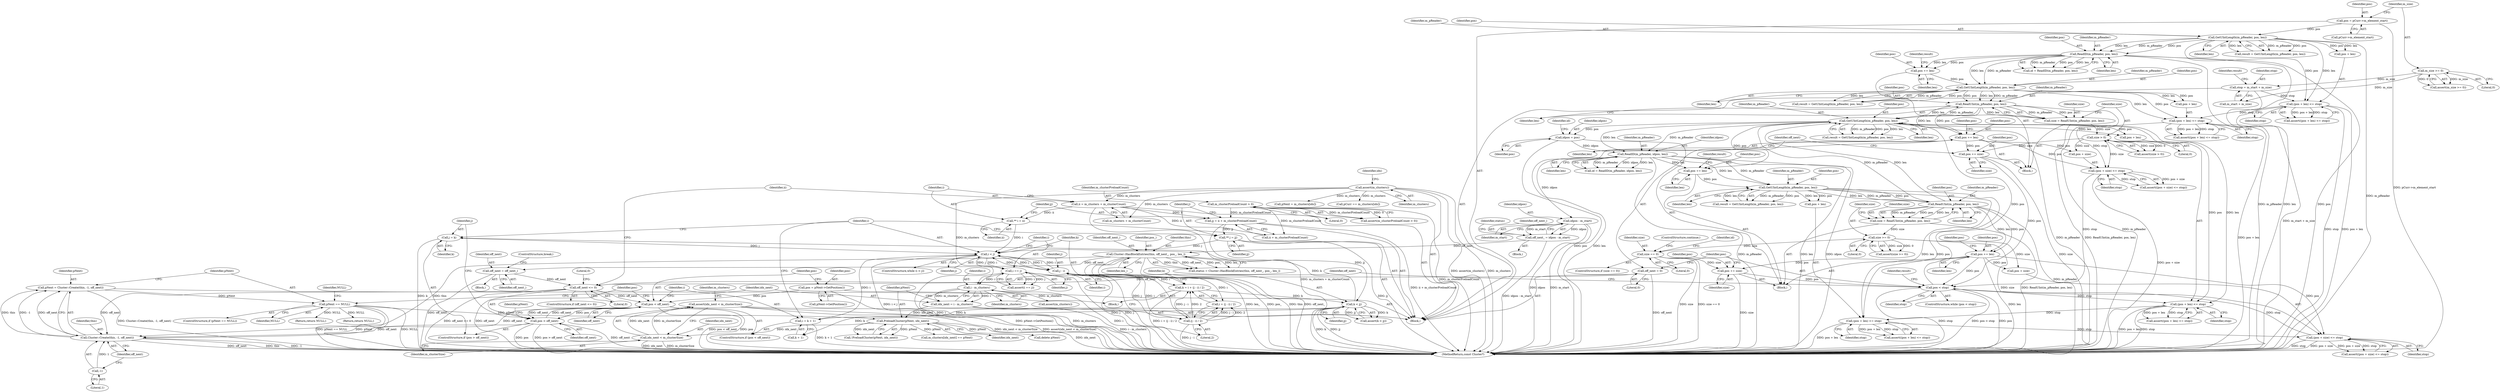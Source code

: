 digraph "0_Android_cc274e2abe8b2a6698a5c47d8aa4bb45f1f9538d_20@API" {
"1000534" [label="(Call,assert(idx_next < m_clusterSize))"];
"1000535" [label="(Call,idx_next < m_clusterSize)"];
"1000524" [label="(Call,PreloadCluster(pNext, idx_next))"];
"1000511" [label="(Call,pNext == NULL)"];
"1000503" [label="(Call,pNext = Cluster::Create(this, -1, off_next))"];
"1000505" [label="(Call,Cluster::Create(this, -1, off_next))"];
"1000401" [label="(Call,Cluster::HasBlockEntries(this, off_next_, pos_, len_))"];
"1000391" [label="(Call,off_next_ = idpos - m_start)"];
"1000393" [label="(Call,idpos - m_start)"];
"1000331" [label="(Call,ReadID(m_pReader, idpos, len))"];
"1000304" [label="(Call,GetUIntLength(m_pReader, pos, len))"];
"1000363" [label="(Call,ReadUInt(m_pReader, pos, len))"];
"1000346" [label="(Call,GetUIntLength(m_pReader, pos, len))"];
"1000341" [label="(Call,pos += len)"];
"1000271" [label="(Call,ReadUInt(m_pReader, pos, len))"];
"1000254" [label="(Call,GetUIntLength(m_pReader, pos, len))"];
"1000239" [label="(Call,ReadID(m_pReader, pos, len))"];
"1000216" [label="(Call,GetUIntLength(m_pReader, pos, len))"];
"1000196" [label="(Call,pos = pCurr->m_element_start)"];
"1000249" [label="(Call,pos += len)"];
"1000296" [label="(Call,pos < stop)"];
"1000419" [label="(Call,pos += size)"];
"1000381" [label="(Call,size == 0)"];
"1000368" [label="(Call,size >= 0)"];
"1000361" [label="(Call,size = ReadUInt(m_pReader, pos, len))"];
"1000371" [label="(Call,pos += len)"];
"1000288" [label="(Call,pos += size)"];
"1000276" [label="(Call,size > 0)"];
"1000269" [label="(Call,size = ReadUInt(m_pReader, pos, len))"];
"1000279" [label="(Call,pos += len)"];
"1000283" [label="(Call,(pos + size) <= stop)"];
"1000263" [label="(Call,(pos + len) <= stop)"];
"1000225" [label="(Call,(pos + len) <= stop)"];
"1000206" [label="(Call,stop = m_start + m_size)"];
"1000202" [label="(Call,m_size >= 0)"];
"1000375" [label="(Call,(pos + size) <= stop)"];
"1000355" [label="(Call,(pos + len) <= stop)"];
"1000313" [label="(Call,(pos + len) <= stop)"];
"1000325" [label="(Call,idpos = pos)"];
"1000507" [label="(Call,-1)"];
"1000423" [label="(Call,off_next <= 0)"];
"1000292" [label="(Call,off_next = 0)"];
"1000415" [label="(Call,off_next = off_next_)"];
"1000490" [label="(Call,pos > off_next)"];
"1000480" [label="(Call,pos < off_next)"];
"1000476" [label="(Call,pos = pNext->GetPosition())"];
"1000517" [label="(Call,idx_next = i - m_clusters)"];
"1000519" [label="(Call,i - m_clusters)"];
"1000500" [label="(Call,i == j)"];
"1000447" [label="(Call,i < j)"];
"1000434" [label="(Call,** i = ii)"];
"1000428" [label="(Call,ii = m_clusters + m_clusterCount)"];
"1000134" [label="(Call,assert(m_clusters))"];
"1000483" [label="(Call,i = k + 1)"];
"1000461" [label="(Call,k < jj)"];
"1000451" [label="(Call,k = i + (j - i) / 2)"];
"1000456" [label="(Call,j - i)"];
"1000455" [label="(Call,(j - i) / 2)"];
"1000437" [label="(Call,jj = ii + m_clusterPreloadCount)"];
"1000192" [label="(Call,m_clusterPreloadCount > 0)"];
"1000493" [label="(Call,j = k)"];
"1000443" [label="(Call,** j = jj)"];
"1000204" [label="(Literal,0)"];
"1000393" [label="(Call,idpos - m_start)"];
"1000528" [label="(Call,delete pNext)"];
"1000478" [label="(Call,pNext->GetPosition())"];
"1000546" [label="(MethodReturn,const Cluster*)"];
"1000504" [label="(Identifier,pNext)"];
"1000170" [label="(Call,pNext = m_clusters[idx])"];
"1000296" [label="(Call,pos < stop)"];
"1000257" [label="(Identifier,len)"];
"1000191" [label="(Call,assert(m_clusterPreloadCount > 0))"];
"1000217" [label="(Identifier,m_pReader)"];
"1000284" [label="(Call,pos + size)"];
"1000343" [label="(Identifier,len)"];
"1000444" [label="(Identifier,j)"];
"1000297" [label="(Identifier,pos)"];
"1000436" [label="(Identifier,ii)"];
"1000517" [label="(Call,idx_next = i - m_clusters)"];
"1000194" [label="(Literal,0)"];
"1000514" [label="(Return,return NULL;)"];
"1000255" [label="(Identifier,m_pReader)"];
"1000519" [label="(Call,i - m_clusters)"];
"1000198" [label="(Call,pCurr->m_element_start)"];
"1000510" [label="(ControlStructure,if (pNext == NULL))"];
"1000304" [label="(Call,GetUIntLength(m_pReader, pos, len))"];
"1000384" [label="(ControlStructure,continue;)"];
"1000419" [label="(Call,pos += size)"];
"1000362" [label="(Identifier,size)"];
"1000347" [label="(Identifier,m_pReader)"];
"1000536" [label="(Identifier,idx_next)"];
"1000373" [label="(Identifier,len)"];
"1000387" [label="(Identifier,id)"];
"1000523" [label="(Call,!PreloadCluster(pNext, idx_next))"];
"1000507" [label="(Call,-1)"];
"1000428" [label="(Call,ii = m_clusters + m_clusterCount)"];
"1000126" [label="(Block,)"];
"1000263" [label="(Call,(pos + len) <= stop)"];
"1000375" [label="(Call,(pos + size) <= stop)"];
"1000299" [label="(Block,)"];
"1000256" [label="(Identifier,pos)"];
"1000420" [label="(Identifier,pos)"];
"1000511" [label="(Call,pNext == NULL)"];
"1000445" [label="(Identifier,jj)"];
"1000237" [label="(Call,id = ReadID(m_pReader, pos, len))"];
"1000451" [label="(Call,k = i + (j - i) / 2)"];
"1000278" [label="(Literal,0)"];
"1000206" [label="(Call,stop = m_start + m_size)"];
"1000479" [label="(ControlStructure,if (pos < off_next))"];
"1000424" [label="(Identifier,off_next)"];
"1000313" [label="(Call,(pos + len) <= stop)"];
"1000369" [label="(Identifier,size)"];
"1000380" [label="(ControlStructure,if (size == 0))"];
"1000285" [label="(Identifier,pos)"];
"1000524" [label="(Call,PreloadCluster(pNext, idx_next))"];
"1000429" [label="(Identifier,ii)"];
"1000491" [label="(Identifier,pos)"];
"1000521" [label="(Identifier,m_clusters)"];
"1000495" [label="(Identifier,k)"];
"1000485" [label="(Call,k + 1)"];
"1000381" [label="(Call,size == 0)"];
"1000448" [label="(Identifier,i)"];
"1000239" [label="(Call,ReadID(m_pReader, pos, len))"];
"1000461" [label="(Call,k < jj)"];
"1000356" [label="(Call,pos + len)"];
"1000498" [label="(Identifier,pNext)"];
"1000270" [label="(Identifier,size)"];
"1000537" [label="(Identifier,m_clusterSize)"];
"1000400" [label="(Identifier,status)"];
"1000251" [label="(Identifier,len)"];
"1000202" [label="(Call,m_size >= 0)"];
"1000367" [label="(Call,assert(size >= 0))"];
"1000417" [label="(Identifier,off_next_)"];
"1000443" [label="(Call,** j = jj)"];
"1000354" [label="(Call,assert((pos + len) <= stop))"];
"1000216" [label="(Call,GetUIntLength(m_pReader, pos, len))"];
"1000219" [label="(Identifier,len)"];
"1000414" [label="(Block,)"];
"1000463" [label="(Identifier,jj)"];
"1000453" [label="(Call,i + (j - i) / 2)"];
"1000376" [label="(Call,pos + size)"];
"1000289" [label="(Identifier,pos)"];
"1000314" [label="(Call,pos + len)"];
"1000481" [label="(Identifier,pos)"];
"1000430" [label="(Call,m_clusters + m_clusterCount)"];
"1000306" [label="(Identifier,pos)"];
"1000427" [label="(Literal,0)"];
"1000365" [label="(Identifier,pos)"];
"1000156" [label="(Call,pCurr == m_clusters[idx])"];
"1000293" [label="(Identifier,off_next)"];
"1000334" [label="(Identifier,len)"];
"1000224" [label="(Call,assert((pos + len) <= stop))"];
"1000267" [label="(Identifier,stop)"];
"1000435" [label="(Identifier,i)"];
"1000456" [label="(Call,j - i)"];
"1000346" [label="(Call,GetUIntLength(m_pReader, pos, len))"];
"1000404" [label="(Identifier,pos_)"];
"1000422" [label="(ControlStructure,if (off_next <= 0))"];
"1000402" [label="(Identifier,this)"];
"1000207" [label="(Identifier,stop)"];
"1000382" [label="(Identifier,size)"];
"1000395" [label="(Identifier,m_start)"];
"1000277" [label="(Identifier,size)"];
"1000421" [label="(Identifier,size)"];
"1000345" [label="(Identifier,result)"];
"1000333" [label="(Identifier,idpos)"];
"1000295" [label="(ControlStructure,while (pos < stop))"];
"1000415" [label="(Call,off_next = off_next_)"];
"1000477" [label="(Identifier,pos)"];
"1000423" [label="(Call,off_next <= 0)"];
"1000541" [label="(Identifier,m_clusters)"];
"1000192" [label="(Call,m_clusterPreloadCount > 0)"];
"1000459" [label="(Literal,2)"];
"1000226" [label="(Call,pos + len)"];
"1000264" [label="(Call,pos + len)"];
"1000325" [label="(Call,idpos = pos)"];
"1000242" [label="(Identifier,len)"];
"1000501" [label="(Identifier,i)"];
"1000403" [label="(Identifier,off_next_)"];
"1000416" [label="(Identifier,off_next)"];
"1000332" [label="(Identifier,m_pReader)"];
"1000283" [label="(Call,(pos + size) <= stop)"];
"1000476" [label="(Call,pos = pNext->GetPosition())"];
"1000425" [label="(Literal,0)"];
"1000520" [label="(Identifier,i)"];
"1000499" [label="(Call,assert(i == j))"];
"1000331" [label="(Call,ReadID(m_pReader, idpos, len))"];
"1000329" [label="(Call,id = ReadID(m_pReader, idpos, len))"];
"1000208" [label="(Call,m_start + m_size)"];
"1000215" [label="(Identifier,result)"];
"1000290" [label="(Identifier,size)"];
"1000305" [label="(Identifier,m_pReader)"];
"1000392" [label="(Identifier,off_next_)"];
"1000249" [label="(Call,pos += len)"];
"1000327" [label="(Identifier,pos)"];
"1000364" [label="(Identifier,m_pReader)"];
"1000492" [label="(Identifier,off_next)"];
"1000196" [label="(Call,pos = pCurr->m_element_start)"];
"1000225" [label="(Call,(pos + len) <= stop)"];
"1000493" [label="(Call,j = k)"];
"1000439" [label="(Call,ii + m_clusterPreloadCount)"];
"1000539" [label="(Call,m_clusters[idx_next] == pNext)"];
"1000302" [label="(Call,result = GetUIntLength(m_pReader, pos, len))"];
"1000253" [label="(Identifier,result)"];
"1000342" [label="(Identifier,pos)"];
"1000534" [label="(Call,assert(idx_next < m_clusterSize))"];
"1000218" [label="(Identifier,pos)"];
"1000361" [label="(Call,size = ReadUInt(m_pReader, pos, len))"];
"1000303" [label="(Identifier,result)"];
"1000490" [label="(Call,pos > off_next)"];
"1000532" [label="(Call,assert(m_clusters))"];
"1000279" [label="(Call,pos += len)"];
"1000513" [label="(Identifier,NULL)"];
"1000250" [label="(Identifier,pos)"];
"1000355" [label="(Call,(pos + len) <= stop)"];
"1000434" [label="(Call,** i = ii)"];
"1000214" [label="(Call,result = GetUIntLength(m_pReader, pos, len))"];
"1000280" [label="(Identifier,pos)"];
"1000399" [label="(Call,status = Cluster::HasBlockEntries(this, off_next_, pos_, len_))"];
"1000312" [label="(Call,assert((pos + len) <= stop))"];
"1000241" [label="(Identifier,pos)"];
"1000383" [label="(Literal,0)"];
"1000240" [label="(Identifier,m_pReader)"];
"1000330" [label="(Identifier,id)"];
"1000530" [label="(Return,return NULL;)"];
"1000281" [label="(Identifier,len)"];
"1000401" [label="(Call,Cluster::HasBlockEntries(this, off_next_, pos_, len_))"];
"1000405" [label="(Identifier,len_)"];
"1000437" [label="(Call,jj = ii + m_clusterPreloadCount)"];
"1000211" [label="(Block,)"];
"1000288" [label="(Call,pos += size)"];
"1000508" [label="(Literal,1)"];
"1000374" [label="(Call,assert((pos + size) <= stop))"];
"1000368" [label="(Call,size >= 0)"];
"1000484" [label="(Identifier,i)"];
"1000341" [label="(Call,pos += len)"];
"1000307" [label="(Identifier,len)"];
"1000482" [label="(Identifier,off_next)"];
"1000460" [label="(Call,assert(k < jj))"];
"1000450" [label="(Block,)"];
"1000455" [label="(Call,(j - i) / 2)"];
"1000458" [label="(Identifier,i)"];
"1000391" [label="(Call,off_next_ = idpos - m_start)"];
"1000282" [label="(Call,assert((pos + size) <= stop))"];
"1000526" [label="(Identifier,idx_next)"];
"1000349" [label="(Identifier,len)"];
"1000294" [label="(Literal,0)"];
"1000418" [label="(ControlStructure,break;)"];
"1000274" [label="(Identifier,len)"];
"1000135" [label="(Identifier,m_clusters)"];
"1000489" [label="(ControlStructure,if (pos > off_next))"];
"1000438" [label="(Identifier,jj)"];
"1000197" [label="(Identifier,pos)"];
"1000359" [label="(Identifier,stop)"];
"1000138" [label="(Identifier,idx)"];
"1000535" [label="(Call,idx_next < m_clusterSize)"];
"1000348" [label="(Identifier,pos)"];
"1000275" [label="(Call,assert(size > 0))"];
"1000229" [label="(Identifier,stop)"];
"1000506" [label="(Identifier,this)"];
"1000273" [label="(Identifier,pos)"];
"1000494" [label="(Identifier,j)"];
"1000254" [label="(Call,GetUIntLength(m_pReader, pos, len))"];
"1000203" [label="(Identifier,m_size)"];
"1000366" [label="(Identifier,len)"];
"1000262" [label="(Call,assert((pos + len) <= stop))"];
"1000201" [label="(Call,assert(m_size >= 0))"];
"1000394" [label="(Identifier,idpos)"];
"1000446" [label="(ControlStructure,while (i < j))"];
"1000193" [label="(Identifier,m_clusterPreloadCount)"];
"1000372" [label="(Identifier,pos)"];
"1000483" [label="(Call,i = k + 1)"];
"1000272" [label="(Identifier,m_pReader)"];
"1000271" [label="(Call,ReadUInt(m_pReader, pos, len))"];
"1000462" [label="(Identifier,k)"];
"1000269" [label="(Call,size = ReadUInt(m_pReader, pos, len))"];
"1000503" [label="(Call,pNext = Cluster::Create(this, -1, off_next))"];
"1000287" [label="(Identifier,stop)"];
"1000298" [label="(Identifier,stop)"];
"1000317" [label="(Identifier,stop)"];
"1000505" [label="(Call,Cluster::Create(this, -1, off_next))"];
"1000457" [label="(Identifier,j)"];
"1000512" [label="(Identifier,pNext)"];
"1000370" [label="(Literal,0)"];
"1000371" [label="(Call,pos += len)"];
"1000363" [label="(Call,ReadUInt(m_pReader, pos, len))"];
"1000292" [label="(Call,off_next = 0)"];
"1000525" [label="(Identifier,pNext)"];
"1000389" [label="(Block,)"];
"1000344" [label="(Call,result = GetUIntLength(m_pReader, pos, len))"];
"1000377" [label="(Identifier,pos)"];
"1000502" [label="(Identifier,j)"];
"1000252" [label="(Call,result = GetUIntLength(m_pReader, pos, len))"];
"1000452" [label="(Identifier,k)"];
"1000447" [label="(Call,i < j)"];
"1000518" [label="(Identifier,idx_next)"];
"1000509" [label="(Identifier,off_next)"];
"1000480" [label="(Call,pos < off_next)"];
"1000134" [label="(Call,assert(m_clusters))"];
"1000276" [label="(Call,size > 0)"];
"1000379" [label="(Identifier,stop)"];
"1000515" [label="(Identifier,NULL)"];
"1000500" [label="(Call,i == j)"];
"1000449" [label="(Identifier,j)"];
"1000326" [label="(Identifier,idpos)"];
"1000534" -> "1000126"  [label="AST: "];
"1000534" -> "1000535"  [label="CFG: "];
"1000535" -> "1000534"  [label="AST: "];
"1000541" -> "1000534"  [label="CFG: "];
"1000534" -> "1000546"  [label="DDG: assert(idx_next < m_clusterSize)"];
"1000534" -> "1000546"  [label="DDG: idx_next < m_clusterSize"];
"1000535" -> "1000534"  [label="DDG: idx_next"];
"1000535" -> "1000534"  [label="DDG: m_clusterSize"];
"1000535" -> "1000537"  [label="CFG: "];
"1000536" -> "1000535"  [label="AST: "];
"1000537" -> "1000535"  [label="AST: "];
"1000535" -> "1000546"  [label="DDG: idx_next"];
"1000535" -> "1000546"  [label="DDG: m_clusterSize"];
"1000524" -> "1000535"  [label="DDG: idx_next"];
"1000524" -> "1000523"  [label="AST: "];
"1000524" -> "1000526"  [label="CFG: "];
"1000525" -> "1000524"  [label="AST: "];
"1000526" -> "1000524"  [label="AST: "];
"1000523" -> "1000524"  [label="CFG: "];
"1000524" -> "1000546"  [label="DDG: idx_next"];
"1000524" -> "1000523"  [label="DDG: pNext"];
"1000524" -> "1000523"  [label="DDG: idx_next"];
"1000511" -> "1000524"  [label="DDG: pNext"];
"1000517" -> "1000524"  [label="DDG: idx_next"];
"1000524" -> "1000528"  [label="DDG: pNext"];
"1000524" -> "1000539"  [label="DDG: pNext"];
"1000511" -> "1000510"  [label="AST: "];
"1000511" -> "1000513"  [label="CFG: "];
"1000512" -> "1000511"  [label="AST: "];
"1000513" -> "1000511"  [label="AST: "];
"1000515" -> "1000511"  [label="CFG: "];
"1000518" -> "1000511"  [label="CFG: "];
"1000511" -> "1000546"  [label="DDG: NULL"];
"1000511" -> "1000546"  [label="DDG: pNext == NULL"];
"1000511" -> "1000546"  [label="DDG: pNext"];
"1000503" -> "1000511"  [label="DDG: pNext"];
"1000511" -> "1000514"  [label="DDG: NULL"];
"1000511" -> "1000530"  [label="DDG: NULL"];
"1000503" -> "1000126"  [label="AST: "];
"1000503" -> "1000505"  [label="CFG: "];
"1000504" -> "1000503"  [label="AST: "];
"1000505" -> "1000503"  [label="AST: "];
"1000512" -> "1000503"  [label="CFG: "];
"1000503" -> "1000546"  [label="DDG: Cluster::Create(this, -1, off_next)"];
"1000505" -> "1000503"  [label="DDG: this"];
"1000505" -> "1000503"  [label="DDG: -1"];
"1000505" -> "1000503"  [label="DDG: off_next"];
"1000505" -> "1000509"  [label="CFG: "];
"1000506" -> "1000505"  [label="AST: "];
"1000507" -> "1000505"  [label="AST: "];
"1000509" -> "1000505"  [label="AST: "];
"1000505" -> "1000546"  [label="DDG: off_next"];
"1000505" -> "1000546"  [label="DDG: this"];
"1000505" -> "1000546"  [label="DDG: -1"];
"1000401" -> "1000505"  [label="DDG: this"];
"1000507" -> "1000505"  [label="DDG: 1"];
"1000423" -> "1000505"  [label="DDG: off_next"];
"1000490" -> "1000505"  [label="DDG: off_next"];
"1000480" -> "1000505"  [label="DDG: off_next"];
"1000401" -> "1000399"  [label="AST: "];
"1000401" -> "1000405"  [label="CFG: "];
"1000402" -> "1000401"  [label="AST: "];
"1000403" -> "1000401"  [label="AST: "];
"1000404" -> "1000401"  [label="AST: "];
"1000405" -> "1000401"  [label="AST: "];
"1000399" -> "1000401"  [label="CFG: "];
"1000401" -> "1000546"  [label="DDG: len_"];
"1000401" -> "1000546"  [label="DDG: pos_"];
"1000401" -> "1000546"  [label="DDG: this"];
"1000401" -> "1000546"  [label="DDG: off_next_"];
"1000401" -> "1000399"  [label="DDG: this"];
"1000401" -> "1000399"  [label="DDG: off_next_"];
"1000401" -> "1000399"  [label="DDG: pos_"];
"1000401" -> "1000399"  [label="DDG: len_"];
"1000391" -> "1000401"  [label="DDG: off_next_"];
"1000401" -> "1000415"  [label="DDG: off_next_"];
"1000391" -> "1000389"  [label="AST: "];
"1000391" -> "1000393"  [label="CFG: "];
"1000392" -> "1000391"  [label="AST: "];
"1000393" -> "1000391"  [label="AST: "];
"1000400" -> "1000391"  [label="CFG: "];
"1000391" -> "1000546"  [label="DDG: idpos - m_start"];
"1000393" -> "1000391"  [label="DDG: idpos"];
"1000393" -> "1000391"  [label="DDG: m_start"];
"1000393" -> "1000395"  [label="CFG: "];
"1000394" -> "1000393"  [label="AST: "];
"1000395" -> "1000393"  [label="AST: "];
"1000393" -> "1000546"  [label="DDG: idpos"];
"1000393" -> "1000546"  [label="DDG: m_start"];
"1000331" -> "1000393"  [label="DDG: idpos"];
"1000331" -> "1000329"  [label="AST: "];
"1000331" -> "1000334"  [label="CFG: "];
"1000332" -> "1000331"  [label="AST: "];
"1000333" -> "1000331"  [label="AST: "];
"1000334" -> "1000331"  [label="AST: "];
"1000329" -> "1000331"  [label="CFG: "];
"1000331" -> "1000546"  [label="DDG: len"];
"1000331" -> "1000546"  [label="DDG: idpos"];
"1000331" -> "1000546"  [label="DDG: m_pReader"];
"1000331" -> "1000329"  [label="DDG: m_pReader"];
"1000331" -> "1000329"  [label="DDG: idpos"];
"1000331" -> "1000329"  [label="DDG: len"];
"1000304" -> "1000331"  [label="DDG: m_pReader"];
"1000304" -> "1000331"  [label="DDG: len"];
"1000325" -> "1000331"  [label="DDG: idpos"];
"1000331" -> "1000341"  [label="DDG: len"];
"1000331" -> "1000346"  [label="DDG: m_pReader"];
"1000331" -> "1000346"  [label="DDG: len"];
"1000304" -> "1000302"  [label="AST: "];
"1000304" -> "1000307"  [label="CFG: "];
"1000305" -> "1000304"  [label="AST: "];
"1000306" -> "1000304"  [label="AST: "];
"1000307" -> "1000304"  [label="AST: "];
"1000302" -> "1000304"  [label="CFG: "];
"1000304" -> "1000546"  [label="DDG: m_pReader"];
"1000304" -> "1000302"  [label="DDG: m_pReader"];
"1000304" -> "1000302"  [label="DDG: pos"];
"1000304" -> "1000302"  [label="DDG: len"];
"1000363" -> "1000304"  [label="DDG: m_pReader"];
"1000363" -> "1000304"  [label="DDG: len"];
"1000271" -> "1000304"  [label="DDG: m_pReader"];
"1000271" -> "1000304"  [label="DDG: len"];
"1000296" -> "1000304"  [label="DDG: pos"];
"1000304" -> "1000313"  [label="DDG: pos"];
"1000304" -> "1000313"  [label="DDG: len"];
"1000304" -> "1000314"  [label="DDG: pos"];
"1000304" -> "1000314"  [label="DDG: len"];
"1000304" -> "1000325"  [label="DDG: pos"];
"1000304" -> "1000341"  [label="DDG: pos"];
"1000363" -> "1000361"  [label="AST: "];
"1000363" -> "1000366"  [label="CFG: "];
"1000364" -> "1000363"  [label="AST: "];
"1000365" -> "1000363"  [label="AST: "];
"1000366" -> "1000363"  [label="AST: "];
"1000361" -> "1000363"  [label="CFG: "];
"1000363" -> "1000546"  [label="DDG: m_pReader"];
"1000363" -> "1000361"  [label="DDG: m_pReader"];
"1000363" -> "1000361"  [label="DDG: pos"];
"1000363" -> "1000361"  [label="DDG: len"];
"1000346" -> "1000363"  [label="DDG: m_pReader"];
"1000346" -> "1000363"  [label="DDG: pos"];
"1000346" -> "1000363"  [label="DDG: len"];
"1000363" -> "1000371"  [label="DDG: len"];
"1000363" -> "1000371"  [label="DDG: pos"];
"1000346" -> "1000344"  [label="AST: "];
"1000346" -> "1000349"  [label="CFG: "];
"1000347" -> "1000346"  [label="AST: "];
"1000348" -> "1000346"  [label="AST: "];
"1000349" -> "1000346"  [label="AST: "];
"1000344" -> "1000346"  [label="CFG: "];
"1000346" -> "1000344"  [label="DDG: m_pReader"];
"1000346" -> "1000344"  [label="DDG: pos"];
"1000346" -> "1000344"  [label="DDG: len"];
"1000341" -> "1000346"  [label="DDG: pos"];
"1000346" -> "1000355"  [label="DDG: pos"];
"1000346" -> "1000355"  [label="DDG: len"];
"1000346" -> "1000356"  [label="DDG: pos"];
"1000346" -> "1000356"  [label="DDG: len"];
"1000341" -> "1000299"  [label="AST: "];
"1000341" -> "1000343"  [label="CFG: "];
"1000342" -> "1000341"  [label="AST: "];
"1000343" -> "1000341"  [label="AST: "];
"1000345" -> "1000341"  [label="CFG: "];
"1000271" -> "1000269"  [label="AST: "];
"1000271" -> "1000274"  [label="CFG: "];
"1000272" -> "1000271"  [label="AST: "];
"1000273" -> "1000271"  [label="AST: "];
"1000274" -> "1000271"  [label="AST: "];
"1000269" -> "1000271"  [label="CFG: "];
"1000271" -> "1000546"  [label="DDG: m_pReader"];
"1000271" -> "1000269"  [label="DDG: m_pReader"];
"1000271" -> "1000269"  [label="DDG: pos"];
"1000271" -> "1000269"  [label="DDG: len"];
"1000254" -> "1000271"  [label="DDG: m_pReader"];
"1000254" -> "1000271"  [label="DDG: pos"];
"1000254" -> "1000271"  [label="DDG: len"];
"1000271" -> "1000279"  [label="DDG: len"];
"1000271" -> "1000279"  [label="DDG: pos"];
"1000254" -> "1000252"  [label="AST: "];
"1000254" -> "1000257"  [label="CFG: "];
"1000255" -> "1000254"  [label="AST: "];
"1000256" -> "1000254"  [label="AST: "];
"1000257" -> "1000254"  [label="AST: "];
"1000252" -> "1000254"  [label="CFG: "];
"1000254" -> "1000252"  [label="DDG: m_pReader"];
"1000254" -> "1000252"  [label="DDG: pos"];
"1000254" -> "1000252"  [label="DDG: len"];
"1000239" -> "1000254"  [label="DDG: m_pReader"];
"1000239" -> "1000254"  [label="DDG: len"];
"1000249" -> "1000254"  [label="DDG: pos"];
"1000254" -> "1000263"  [label="DDG: pos"];
"1000254" -> "1000263"  [label="DDG: len"];
"1000254" -> "1000264"  [label="DDG: pos"];
"1000254" -> "1000264"  [label="DDG: len"];
"1000239" -> "1000237"  [label="AST: "];
"1000239" -> "1000242"  [label="CFG: "];
"1000240" -> "1000239"  [label="AST: "];
"1000241" -> "1000239"  [label="AST: "];
"1000242" -> "1000239"  [label="AST: "];
"1000237" -> "1000239"  [label="CFG: "];
"1000239" -> "1000546"  [label="DDG: m_pReader"];
"1000239" -> "1000546"  [label="DDG: len"];
"1000239" -> "1000546"  [label="DDG: pos"];
"1000239" -> "1000237"  [label="DDG: m_pReader"];
"1000239" -> "1000237"  [label="DDG: pos"];
"1000239" -> "1000237"  [label="DDG: len"];
"1000216" -> "1000239"  [label="DDG: m_pReader"];
"1000216" -> "1000239"  [label="DDG: pos"];
"1000216" -> "1000239"  [label="DDG: len"];
"1000239" -> "1000249"  [label="DDG: len"];
"1000239" -> "1000249"  [label="DDG: pos"];
"1000216" -> "1000214"  [label="AST: "];
"1000216" -> "1000219"  [label="CFG: "];
"1000217" -> "1000216"  [label="AST: "];
"1000218" -> "1000216"  [label="AST: "];
"1000219" -> "1000216"  [label="AST: "];
"1000214" -> "1000216"  [label="CFG: "];
"1000216" -> "1000546"  [label="DDG: m_pReader"];
"1000216" -> "1000214"  [label="DDG: m_pReader"];
"1000216" -> "1000214"  [label="DDG: pos"];
"1000216" -> "1000214"  [label="DDG: len"];
"1000196" -> "1000216"  [label="DDG: pos"];
"1000216" -> "1000225"  [label="DDG: pos"];
"1000216" -> "1000225"  [label="DDG: len"];
"1000216" -> "1000226"  [label="DDG: pos"];
"1000216" -> "1000226"  [label="DDG: len"];
"1000196" -> "1000126"  [label="AST: "];
"1000196" -> "1000198"  [label="CFG: "];
"1000197" -> "1000196"  [label="AST: "];
"1000198" -> "1000196"  [label="AST: "];
"1000203" -> "1000196"  [label="CFG: "];
"1000196" -> "1000546"  [label="DDG: pCurr->m_element_start"];
"1000249" -> "1000211"  [label="AST: "];
"1000249" -> "1000251"  [label="CFG: "];
"1000250" -> "1000249"  [label="AST: "];
"1000251" -> "1000249"  [label="AST: "];
"1000253" -> "1000249"  [label="CFG: "];
"1000296" -> "1000295"  [label="AST: "];
"1000296" -> "1000298"  [label="CFG: "];
"1000297" -> "1000296"  [label="AST: "];
"1000298" -> "1000296"  [label="AST: "];
"1000303" -> "1000296"  [label="CFG: "];
"1000424" -> "1000296"  [label="CFG: "];
"1000296" -> "1000546"  [label="DDG: stop"];
"1000296" -> "1000546"  [label="DDG: pos < stop"];
"1000296" -> "1000546"  [label="DDG: pos"];
"1000419" -> "1000296"  [label="DDG: pos"];
"1000288" -> "1000296"  [label="DDG: pos"];
"1000371" -> "1000296"  [label="DDG: pos"];
"1000283" -> "1000296"  [label="DDG: stop"];
"1000375" -> "1000296"  [label="DDG: stop"];
"1000296" -> "1000313"  [label="DDG: stop"];
"1000419" -> "1000299"  [label="AST: "];
"1000419" -> "1000421"  [label="CFG: "];
"1000420" -> "1000419"  [label="AST: "];
"1000421" -> "1000419"  [label="AST: "];
"1000297" -> "1000419"  [label="CFG: "];
"1000419" -> "1000546"  [label="DDG: size"];
"1000381" -> "1000419"  [label="DDG: size"];
"1000371" -> "1000419"  [label="DDG: pos"];
"1000381" -> "1000380"  [label="AST: "];
"1000381" -> "1000383"  [label="CFG: "];
"1000382" -> "1000381"  [label="AST: "];
"1000383" -> "1000381"  [label="AST: "];
"1000384" -> "1000381"  [label="CFG: "];
"1000387" -> "1000381"  [label="CFG: "];
"1000381" -> "1000546"  [label="DDG: size"];
"1000381" -> "1000546"  [label="DDG: size == 0"];
"1000368" -> "1000381"  [label="DDG: size"];
"1000368" -> "1000367"  [label="AST: "];
"1000368" -> "1000370"  [label="CFG: "];
"1000369" -> "1000368"  [label="AST: "];
"1000370" -> "1000368"  [label="AST: "];
"1000367" -> "1000368"  [label="CFG: "];
"1000368" -> "1000367"  [label="DDG: size"];
"1000368" -> "1000367"  [label="DDG: 0"];
"1000361" -> "1000368"  [label="DDG: size"];
"1000368" -> "1000375"  [label="DDG: size"];
"1000368" -> "1000376"  [label="DDG: size"];
"1000361" -> "1000299"  [label="AST: "];
"1000362" -> "1000361"  [label="AST: "];
"1000369" -> "1000361"  [label="CFG: "];
"1000361" -> "1000546"  [label="DDG: ReadUInt(m_pReader, pos, len)"];
"1000371" -> "1000299"  [label="AST: "];
"1000371" -> "1000373"  [label="CFG: "];
"1000372" -> "1000371"  [label="AST: "];
"1000373" -> "1000371"  [label="AST: "];
"1000377" -> "1000371"  [label="CFG: "];
"1000371" -> "1000546"  [label="DDG: len"];
"1000371" -> "1000375"  [label="DDG: pos"];
"1000371" -> "1000376"  [label="DDG: pos"];
"1000288" -> "1000211"  [label="AST: "];
"1000288" -> "1000290"  [label="CFG: "];
"1000289" -> "1000288"  [label="AST: "];
"1000290" -> "1000288"  [label="AST: "];
"1000293" -> "1000288"  [label="CFG: "];
"1000288" -> "1000546"  [label="DDG: size"];
"1000276" -> "1000288"  [label="DDG: size"];
"1000279" -> "1000288"  [label="DDG: pos"];
"1000276" -> "1000275"  [label="AST: "];
"1000276" -> "1000278"  [label="CFG: "];
"1000277" -> "1000276"  [label="AST: "];
"1000278" -> "1000276"  [label="AST: "];
"1000275" -> "1000276"  [label="CFG: "];
"1000276" -> "1000275"  [label="DDG: size"];
"1000276" -> "1000275"  [label="DDG: 0"];
"1000269" -> "1000276"  [label="DDG: size"];
"1000276" -> "1000283"  [label="DDG: size"];
"1000276" -> "1000284"  [label="DDG: size"];
"1000269" -> "1000211"  [label="AST: "];
"1000270" -> "1000269"  [label="AST: "];
"1000277" -> "1000269"  [label="CFG: "];
"1000269" -> "1000546"  [label="DDG: ReadUInt(m_pReader, pos, len)"];
"1000279" -> "1000211"  [label="AST: "];
"1000279" -> "1000281"  [label="CFG: "];
"1000280" -> "1000279"  [label="AST: "];
"1000281" -> "1000279"  [label="AST: "];
"1000285" -> "1000279"  [label="CFG: "];
"1000279" -> "1000546"  [label="DDG: len"];
"1000279" -> "1000283"  [label="DDG: pos"];
"1000279" -> "1000284"  [label="DDG: pos"];
"1000283" -> "1000282"  [label="AST: "];
"1000283" -> "1000287"  [label="CFG: "];
"1000284" -> "1000283"  [label="AST: "];
"1000287" -> "1000283"  [label="AST: "];
"1000282" -> "1000283"  [label="CFG: "];
"1000283" -> "1000546"  [label="DDG: pos + size"];
"1000283" -> "1000282"  [label="DDG: pos + size"];
"1000283" -> "1000282"  [label="DDG: stop"];
"1000263" -> "1000283"  [label="DDG: stop"];
"1000263" -> "1000262"  [label="AST: "];
"1000263" -> "1000267"  [label="CFG: "];
"1000264" -> "1000263"  [label="AST: "];
"1000267" -> "1000263"  [label="AST: "];
"1000262" -> "1000263"  [label="CFG: "];
"1000263" -> "1000546"  [label="DDG: pos + len"];
"1000263" -> "1000262"  [label="DDG: pos + len"];
"1000263" -> "1000262"  [label="DDG: stop"];
"1000225" -> "1000263"  [label="DDG: stop"];
"1000225" -> "1000224"  [label="AST: "];
"1000225" -> "1000229"  [label="CFG: "];
"1000226" -> "1000225"  [label="AST: "];
"1000229" -> "1000225"  [label="AST: "];
"1000224" -> "1000225"  [label="CFG: "];
"1000225" -> "1000546"  [label="DDG: pos + len"];
"1000225" -> "1000546"  [label="DDG: stop"];
"1000225" -> "1000224"  [label="DDG: pos + len"];
"1000225" -> "1000224"  [label="DDG: stop"];
"1000206" -> "1000225"  [label="DDG: stop"];
"1000206" -> "1000126"  [label="AST: "];
"1000206" -> "1000208"  [label="CFG: "];
"1000207" -> "1000206"  [label="AST: "];
"1000208" -> "1000206"  [label="AST: "];
"1000215" -> "1000206"  [label="CFG: "];
"1000206" -> "1000546"  [label="DDG: m_start + m_size"];
"1000202" -> "1000206"  [label="DDG: m_size"];
"1000202" -> "1000201"  [label="AST: "];
"1000202" -> "1000204"  [label="CFG: "];
"1000203" -> "1000202"  [label="AST: "];
"1000204" -> "1000202"  [label="AST: "];
"1000201" -> "1000202"  [label="CFG: "];
"1000202" -> "1000201"  [label="DDG: m_size"];
"1000202" -> "1000201"  [label="DDG: 0"];
"1000202" -> "1000208"  [label="DDG: m_size"];
"1000375" -> "1000374"  [label="AST: "];
"1000375" -> "1000379"  [label="CFG: "];
"1000376" -> "1000375"  [label="AST: "];
"1000379" -> "1000375"  [label="AST: "];
"1000374" -> "1000375"  [label="CFG: "];
"1000375" -> "1000546"  [label="DDG: pos + size"];
"1000375" -> "1000546"  [label="DDG: stop"];
"1000375" -> "1000374"  [label="DDG: pos + size"];
"1000375" -> "1000374"  [label="DDG: stop"];
"1000355" -> "1000375"  [label="DDG: stop"];
"1000355" -> "1000354"  [label="AST: "];
"1000355" -> "1000359"  [label="CFG: "];
"1000356" -> "1000355"  [label="AST: "];
"1000359" -> "1000355"  [label="AST: "];
"1000354" -> "1000355"  [label="CFG: "];
"1000355" -> "1000546"  [label="DDG: pos + len"];
"1000355" -> "1000354"  [label="DDG: pos + len"];
"1000355" -> "1000354"  [label="DDG: stop"];
"1000313" -> "1000355"  [label="DDG: stop"];
"1000313" -> "1000312"  [label="AST: "];
"1000313" -> "1000317"  [label="CFG: "];
"1000314" -> "1000313"  [label="AST: "];
"1000317" -> "1000313"  [label="AST: "];
"1000312" -> "1000313"  [label="CFG: "];
"1000313" -> "1000546"  [label="DDG: pos + len"];
"1000313" -> "1000546"  [label="DDG: stop"];
"1000313" -> "1000312"  [label="DDG: pos + len"];
"1000313" -> "1000312"  [label="DDG: stop"];
"1000325" -> "1000299"  [label="AST: "];
"1000325" -> "1000327"  [label="CFG: "];
"1000326" -> "1000325"  [label="AST: "];
"1000327" -> "1000325"  [label="AST: "];
"1000330" -> "1000325"  [label="CFG: "];
"1000325" -> "1000546"  [label="DDG: pos"];
"1000507" -> "1000508"  [label="CFG: "];
"1000508" -> "1000507"  [label="AST: "];
"1000509" -> "1000507"  [label="CFG: "];
"1000423" -> "1000422"  [label="AST: "];
"1000423" -> "1000425"  [label="CFG: "];
"1000424" -> "1000423"  [label="AST: "];
"1000425" -> "1000423"  [label="AST: "];
"1000427" -> "1000423"  [label="CFG: "];
"1000429" -> "1000423"  [label="CFG: "];
"1000423" -> "1000546"  [label="DDG: off_next <= 0"];
"1000423" -> "1000546"  [label="DDG: off_next"];
"1000292" -> "1000423"  [label="DDG: off_next"];
"1000415" -> "1000423"  [label="DDG: off_next"];
"1000423" -> "1000480"  [label="DDG: off_next"];
"1000292" -> "1000126"  [label="AST: "];
"1000292" -> "1000294"  [label="CFG: "];
"1000293" -> "1000292"  [label="AST: "];
"1000294" -> "1000292"  [label="AST: "];
"1000297" -> "1000292"  [label="CFG: "];
"1000292" -> "1000546"  [label="DDG: off_next"];
"1000415" -> "1000414"  [label="AST: "];
"1000415" -> "1000417"  [label="CFG: "];
"1000416" -> "1000415"  [label="AST: "];
"1000417" -> "1000415"  [label="AST: "];
"1000418" -> "1000415"  [label="CFG: "];
"1000415" -> "1000546"  [label="DDG: off_next_"];
"1000490" -> "1000489"  [label="AST: "];
"1000490" -> "1000492"  [label="CFG: "];
"1000491" -> "1000490"  [label="AST: "];
"1000492" -> "1000490"  [label="AST: "];
"1000494" -> "1000490"  [label="CFG: "];
"1000498" -> "1000490"  [label="CFG: "];
"1000490" -> "1000546"  [label="DDG: pos"];
"1000490" -> "1000546"  [label="DDG: pos > off_next"];
"1000490" -> "1000546"  [label="DDG: off_next"];
"1000490" -> "1000480"  [label="DDG: off_next"];
"1000480" -> "1000490"  [label="DDG: pos"];
"1000480" -> "1000490"  [label="DDG: off_next"];
"1000480" -> "1000479"  [label="AST: "];
"1000480" -> "1000482"  [label="CFG: "];
"1000481" -> "1000480"  [label="AST: "];
"1000482" -> "1000480"  [label="AST: "];
"1000484" -> "1000480"  [label="CFG: "];
"1000491" -> "1000480"  [label="CFG: "];
"1000480" -> "1000546"  [label="DDG: pos < off_next"];
"1000480" -> "1000546"  [label="DDG: pos"];
"1000476" -> "1000480"  [label="DDG: pos"];
"1000476" -> "1000450"  [label="AST: "];
"1000476" -> "1000478"  [label="CFG: "];
"1000477" -> "1000476"  [label="AST: "];
"1000478" -> "1000476"  [label="AST: "];
"1000481" -> "1000476"  [label="CFG: "];
"1000476" -> "1000546"  [label="DDG: pNext->GetPosition()"];
"1000517" -> "1000126"  [label="AST: "];
"1000517" -> "1000519"  [label="CFG: "];
"1000518" -> "1000517"  [label="AST: "];
"1000519" -> "1000517"  [label="AST: "];
"1000525" -> "1000517"  [label="CFG: "];
"1000517" -> "1000546"  [label="DDG: i - m_clusters"];
"1000519" -> "1000517"  [label="DDG: i"];
"1000519" -> "1000517"  [label="DDG: m_clusters"];
"1000519" -> "1000521"  [label="CFG: "];
"1000520" -> "1000519"  [label="AST: "];
"1000521" -> "1000519"  [label="AST: "];
"1000519" -> "1000546"  [label="DDG: i"];
"1000519" -> "1000546"  [label="DDG: m_clusters"];
"1000500" -> "1000519"  [label="DDG: i"];
"1000134" -> "1000519"  [label="DDG: m_clusters"];
"1000519" -> "1000532"  [label="DDG: m_clusters"];
"1000500" -> "1000499"  [label="AST: "];
"1000500" -> "1000502"  [label="CFG: "];
"1000501" -> "1000500"  [label="AST: "];
"1000502" -> "1000500"  [label="AST: "];
"1000499" -> "1000500"  [label="CFG: "];
"1000500" -> "1000546"  [label="DDG: j"];
"1000500" -> "1000546"  [label="DDG: i"];
"1000500" -> "1000499"  [label="DDG: i"];
"1000500" -> "1000499"  [label="DDG: j"];
"1000447" -> "1000500"  [label="DDG: i"];
"1000447" -> "1000500"  [label="DDG: j"];
"1000447" -> "1000446"  [label="AST: "];
"1000447" -> "1000449"  [label="CFG: "];
"1000448" -> "1000447"  [label="AST: "];
"1000449" -> "1000447"  [label="AST: "];
"1000452" -> "1000447"  [label="CFG: "];
"1000501" -> "1000447"  [label="CFG: "];
"1000447" -> "1000546"  [label="DDG: i < j"];
"1000434" -> "1000447"  [label="DDG: i"];
"1000483" -> "1000447"  [label="DDG: i"];
"1000456" -> "1000447"  [label="DDG: i"];
"1000456" -> "1000447"  [label="DDG: j"];
"1000493" -> "1000447"  [label="DDG: j"];
"1000443" -> "1000447"  [label="DDG: j"];
"1000447" -> "1000456"  [label="DDG: j"];
"1000447" -> "1000456"  [label="DDG: i"];
"1000434" -> "1000126"  [label="AST: "];
"1000434" -> "1000436"  [label="CFG: "];
"1000435" -> "1000434"  [label="AST: "];
"1000436" -> "1000434"  [label="AST: "];
"1000438" -> "1000434"  [label="CFG: "];
"1000428" -> "1000434"  [label="DDG: ii"];
"1000428" -> "1000126"  [label="AST: "];
"1000428" -> "1000430"  [label="CFG: "];
"1000429" -> "1000428"  [label="AST: "];
"1000430" -> "1000428"  [label="AST: "];
"1000435" -> "1000428"  [label="CFG: "];
"1000428" -> "1000546"  [label="DDG: m_clusters + m_clusterCount"];
"1000134" -> "1000428"  [label="DDG: m_clusters"];
"1000428" -> "1000437"  [label="DDG: ii"];
"1000428" -> "1000439"  [label="DDG: ii"];
"1000134" -> "1000126"  [label="AST: "];
"1000134" -> "1000135"  [label="CFG: "];
"1000135" -> "1000134"  [label="AST: "];
"1000138" -> "1000134"  [label="CFG: "];
"1000134" -> "1000546"  [label="DDG: assert(m_clusters)"];
"1000134" -> "1000546"  [label="DDG: m_clusters"];
"1000134" -> "1000156"  [label="DDG: m_clusters"];
"1000134" -> "1000170"  [label="DDG: m_clusters"];
"1000134" -> "1000430"  [label="DDG: m_clusters"];
"1000483" -> "1000479"  [label="AST: "];
"1000483" -> "1000485"  [label="CFG: "];
"1000484" -> "1000483"  [label="AST: "];
"1000485" -> "1000483"  [label="AST: "];
"1000448" -> "1000483"  [label="CFG: "];
"1000483" -> "1000546"  [label="DDG: k + 1"];
"1000461" -> "1000483"  [label="DDG: k"];
"1000461" -> "1000460"  [label="AST: "];
"1000461" -> "1000463"  [label="CFG: "];
"1000462" -> "1000461"  [label="AST: "];
"1000463" -> "1000461"  [label="AST: "];
"1000460" -> "1000461"  [label="CFG: "];
"1000461" -> "1000546"  [label="DDG: jj"];
"1000461" -> "1000546"  [label="DDG: k"];
"1000461" -> "1000460"  [label="DDG: k"];
"1000461" -> "1000460"  [label="DDG: jj"];
"1000451" -> "1000461"  [label="DDG: k"];
"1000437" -> "1000461"  [label="DDG: jj"];
"1000461" -> "1000485"  [label="DDG: k"];
"1000461" -> "1000493"  [label="DDG: k"];
"1000451" -> "1000450"  [label="AST: "];
"1000451" -> "1000453"  [label="CFG: "];
"1000452" -> "1000451"  [label="AST: "];
"1000453" -> "1000451"  [label="AST: "];
"1000462" -> "1000451"  [label="CFG: "];
"1000451" -> "1000546"  [label="DDG: i + (j - i) / 2"];
"1000456" -> "1000451"  [label="DDG: i"];
"1000455" -> "1000451"  [label="DDG: j - i"];
"1000455" -> "1000451"  [label="DDG: 2"];
"1000456" -> "1000455"  [label="AST: "];
"1000456" -> "1000458"  [label="CFG: "];
"1000457" -> "1000456"  [label="AST: "];
"1000458" -> "1000456"  [label="AST: "];
"1000459" -> "1000456"  [label="CFG: "];
"1000456" -> "1000546"  [label="DDG: j"];
"1000456" -> "1000453"  [label="DDG: i"];
"1000456" -> "1000455"  [label="DDG: j"];
"1000456" -> "1000455"  [label="DDG: i"];
"1000455" -> "1000453"  [label="AST: "];
"1000455" -> "1000459"  [label="CFG: "];
"1000459" -> "1000455"  [label="AST: "];
"1000453" -> "1000455"  [label="CFG: "];
"1000455" -> "1000546"  [label="DDG: j - i"];
"1000455" -> "1000453"  [label="DDG: j - i"];
"1000455" -> "1000453"  [label="DDG: 2"];
"1000437" -> "1000126"  [label="AST: "];
"1000437" -> "1000439"  [label="CFG: "];
"1000438" -> "1000437"  [label="AST: "];
"1000439" -> "1000437"  [label="AST: "];
"1000444" -> "1000437"  [label="CFG: "];
"1000437" -> "1000546"  [label="DDG: ii + m_clusterPreloadCount"];
"1000192" -> "1000437"  [label="DDG: m_clusterPreloadCount"];
"1000437" -> "1000443"  [label="DDG: jj"];
"1000192" -> "1000191"  [label="AST: "];
"1000192" -> "1000194"  [label="CFG: "];
"1000193" -> "1000192"  [label="AST: "];
"1000194" -> "1000192"  [label="AST: "];
"1000191" -> "1000192"  [label="CFG: "];
"1000192" -> "1000546"  [label="DDG: m_clusterPreloadCount"];
"1000192" -> "1000191"  [label="DDG: m_clusterPreloadCount"];
"1000192" -> "1000191"  [label="DDG: 0"];
"1000192" -> "1000439"  [label="DDG: m_clusterPreloadCount"];
"1000493" -> "1000489"  [label="AST: "];
"1000493" -> "1000495"  [label="CFG: "];
"1000494" -> "1000493"  [label="AST: "];
"1000495" -> "1000493"  [label="AST: "];
"1000448" -> "1000493"  [label="CFG: "];
"1000493" -> "1000546"  [label="DDG: k"];
"1000443" -> "1000126"  [label="AST: "];
"1000443" -> "1000445"  [label="CFG: "];
"1000444" -> "1000443"  [label="AST: "];
"1000445" -> "1000443"  [label="AST: "];
"1000448" -> "1000443"  [label="CFG: "];
"1000443" -> "1000546"  [label="DDG: jj"];
}
